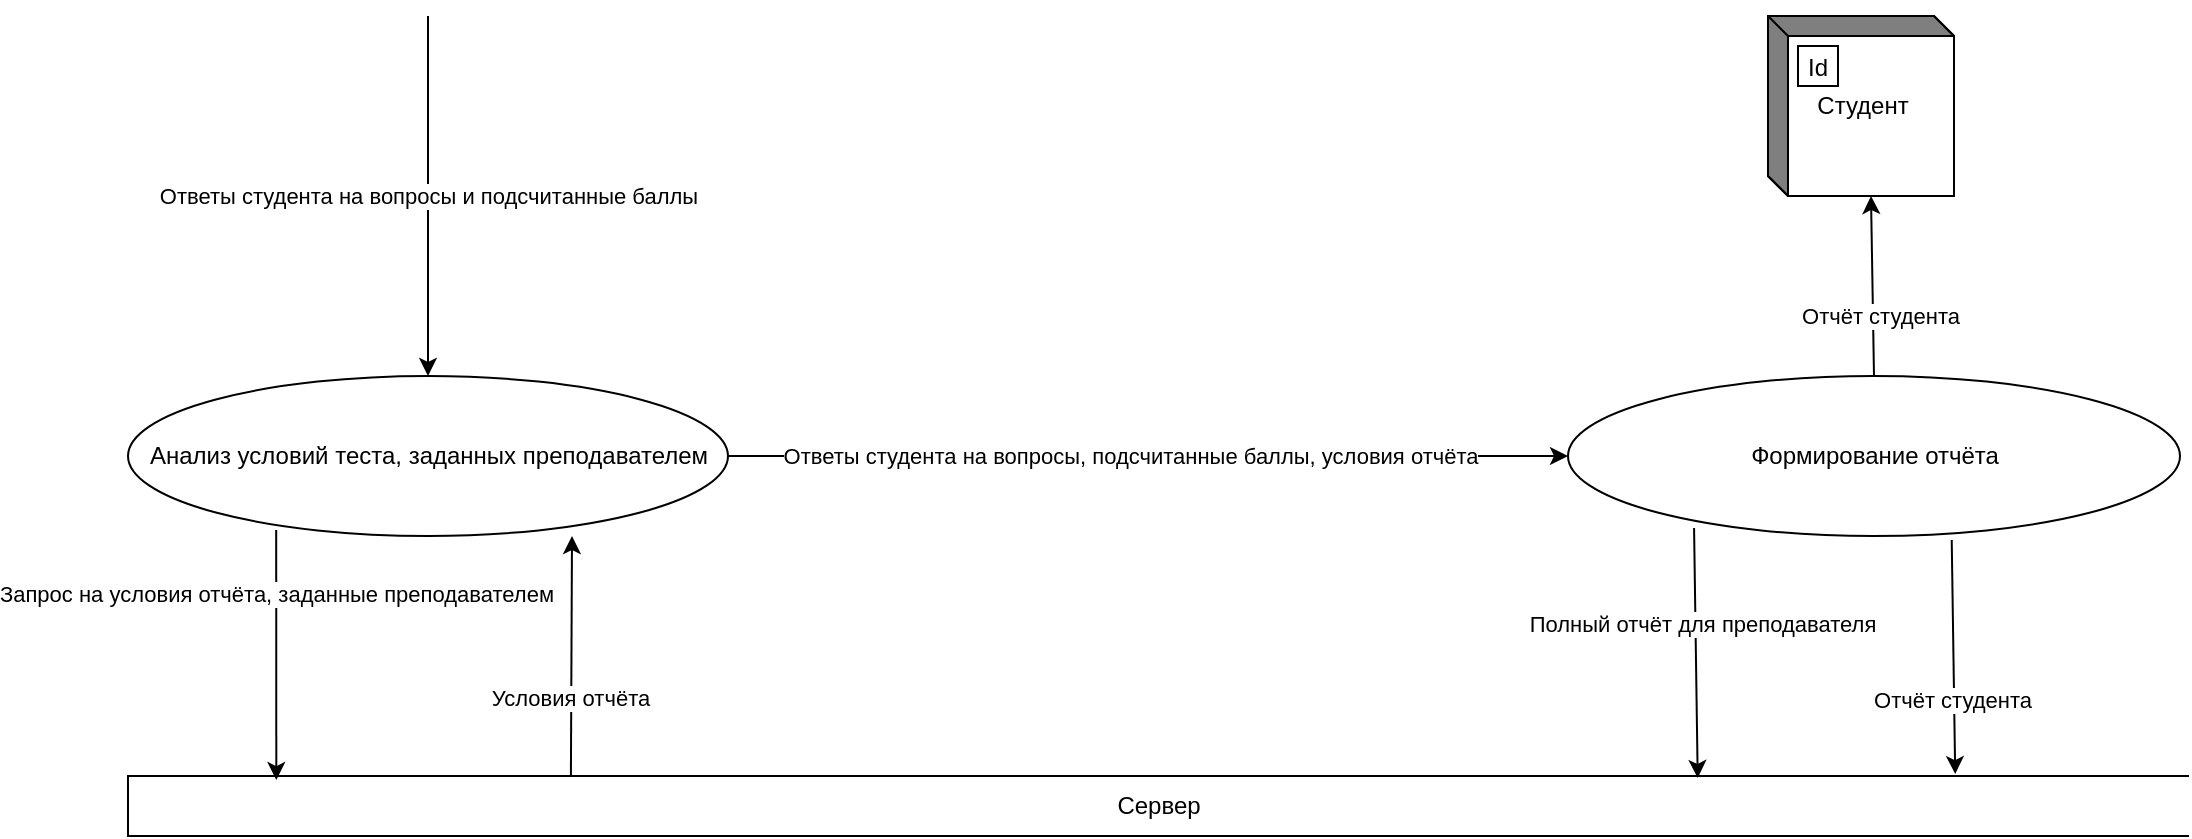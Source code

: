 <mxfile version="13.6.10" type="device"><diagram id="C3zepS5aiS3nTsgnMk_S" name="Page-1"><mxGraphModel dx="1678" dy="471" grid="1" gridSize="10" guides="1" tooltips="1" connect="1" arrows="1" fold="1" page="1" pageScale="1" pageWidth="827" pageHeight="1169" math="0" shadow="0"><root><mxCell id="0"/><mxCell id="1" parent="0"/><mxCell id="C9ltTQCQ2qbQLunVs9yv-1" value="Анализ условий теста, заданных преподавателем" style="shape=ellipse;html=1;dashed=0;whitespace=wrap;perimeter=ellipsePerimeter;" vertex="1" parent="1"><mxGeometry x="100" y="300" width="300" height="80" as="geometry"/></mxCell><mxCell id="C9ltTQCQ2qbQLunVs9yv-2" value="Студент" style="html=1;dashed=0;whitespace=wrap;shape=mxgraph.dfd.externalEntity" vertex="1" parent="1"><mxGeometry x="920" y="120" width="93" height="90" as="geometry"/></mxCell><mxCell id="C9ltTQCQ2qbQLunVs9yv-3" value="Id" style="autosize=1;part=1;resizable=0;strokeColor=inherit;fillColor=inherit;gradientColor=inherit;" vertex="1" parent="C9ltTQCQ2qbQLunVs9yv-2"><mxGeometry width="20" height="20" relative="1" as="geometry"><mxPoint x="15" y="15" as="offset"/></mxGeometry></mxCell><mxCell id="C9ltTQCQ2qbQLunVs9yv-4" value="Сервер" style="html=1;dashed=0;whitespace=wrap;shape=partialRectangle;right=0;" vertex="1" parent="1"><mxGeometry x="100" y="500" width="1030" height="30" as="geometry"/></mxCell><mxCell id="C9ltTQCQ2qbQLunVs9yv-5" value="Ответы студента на вопросы и подсчитанные баллы" style="endArrow=classic;html=1;entryX=0.5;entryY=0;entryDx=0;entryDy=0;" edge="1" parent="1" target="C9ltTQCQ2qbQLunVs9yv-1"><mxGeometry width="50" height="50" relative="1" as="geometry"><mxPoint x="250" y="120" as="sourcePoint"/><mxPoint x="440" y="180" as="targetPoint"/></mxGeometry></mxCell><mxCell id="C9ltTQCQ2qbQLunVs9yv-6" value="" style="endArrow=classic;html=1;exitX=0.247;exitY=0.963;exitDx=0;exitDy=0;exitPerimeter=0;entryX=0.072;entryY=0.067;entryDx=0;entryDy=0;entryPerimeter=0;" edge="1" parent="1" source="C9ltTQCQ2qbQLunVs9yv-1" target="C9ltTQCQ2qbQLunVs9yv-4"><mxGeometry width="50" height="50" relative="1" as="geometry"><mxPoint x="390" y="430" as="sourcePoint"/><mxPoint x="440" y="380" as="targetPoint"/></mxGeometry></mxCell><mxCell id="C9ltTQCQ2qbQLunVs9yv-7" value="Запрос на условия отчёта, заданные преподавателем" style="edgeLabel;html=1;align=center;verticalAlign=middle;resizable=0;points=[];" vertex="1" connectable="0" parent="C9ltTQCQ2qbQLunVs9yv-6"><mxGeometry x="-0.496" relative="1" as="geometry"><mxPoint as="offset"/></mxGeometry></mxCell><mxCell id="C9ltTQCQ2qbQLunVs9yv-8" value="" style="endArrow=classic;html=1;exitX=0.215;exitY=0;exitDx=0;exitDy=0;exitPerimeter=0;" edge="1" parent="1" source="C9ltTQCQ2qbQLunVs9yv-4"><mxGeometry width="50" height="50" relative="1" as="geometry"><mxPoint x="390" y="430" as="sourcePoint"/><mxPoint x="322" y="380" as="targetPoint"/></mxGeometry></mxCell><mxCell id="C9ltTQCQ2qbQLunVs9yv-9" value="Условия отчёта" style="edgeLabel;html=1;align=center;verticalAlign=middle;resizable=0;points=[];" vertex="1" connectable="0" parent="C9ltTQCQ2qbQLunVs9yv-8"><mxGeometry x="-0.339" y="1" relative="1" as="geometry"><mxPoint as="offset"/></mxGeometry></mxCell><mxCell id="C9ltTQCQ2qbQLunVs9yv-10" value="Формирование отчёта" style="shape=ellipse;html=1;dashed=0;whitespace=wrap;perimeter=ellipsePerimeter;" vertex="1" parent="1"><mxGeometry x="820" y="300" width="306" height="80" as="geometry"/></mxCell><mxCell id="C9ltTQCQ2qbQLunVs9yv-11" value="" style="endArrow=classic;html=1;exitX=1;exitY=0.5;exitDx=0;exitDy=0;entryX=0;entryY=0.5;entryDx=0;entryDy=0;" edge="1" parent="1" source="C9ltTQCQ2qbQLunVs9yv-1" target="C9ltTQCQ2qbQLunVs9yv-10"><mxGeometry width="50" height="50" relative="1" as="geometry"><mxPoint x="390" y="430" as="sourcePoint"/><mxPoint x="440" y="380" as="targetPoint"/></mxGeometry></mxCell><mxCell id="C9ltTQCQ2qbQLunVs9yv-12" value="Ответы студента на вопросы, подсчитанные баллы, условия отчёта" style="edgeLabel;html=1;align=center;verticalAlign=middle;resizable=0;points=[];" vertex="1" connectable="0" parent="C9ltTQCQ2qbQLunVs9yv-11"><mxGeometry x="-0.37" y="-3" relative="1" as="geometry"><mxPoint x="68" y="-3" as="offset"/></mxGeometry></mxCell><mxCell id="C9ltTQCQ2qbQLunVs9yv-13" value="" style="endArrow=classic;html=1;exitX=0.206;exitY=0.95;exitDx=0;exitDy=0;entryX=0.762;entryY=0.033;entryDx=0;entryDy=0;entryPerimeter=0;exitPerimeter=0;" edge="1" parent="1" source="C9ltTQCQ2qbQLunVs9yv-10" target="C9ltTQCQ2qbQLunVs9yv-4"><mxGeometry width="50" height="50" relative="1" as="geometry"><mxPoint x="590" y="330" as="sourcePoint"/><mxPoint x="640" y="280" as="targetPoint"/></mxGeometry></mxCell><mxCell id="C9ltTQCQ2qbQLunVs9yv-14" value="Полный отчёт для преподавателя" style="edgeLabel;html=1;align=center;verticalAlign=middle;resizable=0;points=[];" vertex="1" connectable="0" parent="C9ltTQCQ2qbQLunVs9yv-13"><mxGeometry x="-0.244" y="3" relative="1" as="geometry"><mxPoint as="offset"/></mxGeometry></mxCell><mxCell id="C9ltTQCQ2qbQLunVs9yv-15" value="" style="endArrow=classic;html=1;exitX=0.627;exitY=1.025;exitDx=0;exitDy=0;exitPerimeter=0;entryX=0.887;entryY=-0.033;entryDx=0;entryDy=0;entryPerimeter=0;" edge="1" parent="1" source="C9ltTQCQ2qbQLunVs9yv-10" target="C9ltTQCQ2qbQLunVs9yv-4"><mxGeometry width="50" height="50" relative="1" as="geometry"><mxPoint x="590" y="330" as="sourcePoint"/><mxPoint x="640" y="280" as="targetPoint"/></mxGeometry></mxCell><mxCell id="C9ltTQCQ2qbQLunVs9yv-16" value="Отчёт студента" style="edgeLabel;html=1;align=center;verticalAlign=middle;resizable=0;points=[];" vertex="1" connectable="0" parent="C9ltTQCQ2qbQLunVs9yv-15"><mxGeometry x="0.367" y="-1" relative="1" as="geometry"><mxPoint as="offset"/></mxGeometry></mxCell><mxCell id="C9ltTQCQ2qbQLunVs9yv-17" value="" style="endArrow=classic;html=1;exitX=0.5;exitY=0;exitDx=0;exitDy=0;entryX=0;entryY=0;entryDx=51.5;entryDy=90;entryPerimeter=0;" edge="1" parent="1" source="C9ltTQCQ2qbQLunVs9yv-10" target="C9ltTQCQ2qbQLunVs9yv-2"><mxGeometry width="50" height="50" relative="1" as="geometry"><mxPoint x="590" y="330" as="sourcePoint"/><mxPoint x="640" y="280" as="targetPoint"/></mxGeometry></mxCell><mxCell id="C9ltTQCQ2qbQLunVs9yv-18" value="Отчёт студента" style="edgeLabel;html=1;align=center;verticalAlign=middle;resizable=0;points=[];" vertex="1" connectable="0" parent="C9ltTQCQ2qbQLunVs9yv-17"><mxGeometry x="-0.321" y="-3" relative="1" as="geometry"><mxPoint as="offset"/></mxGeometry></mxCell></root></mxGraphModel></diagram></mxfile>